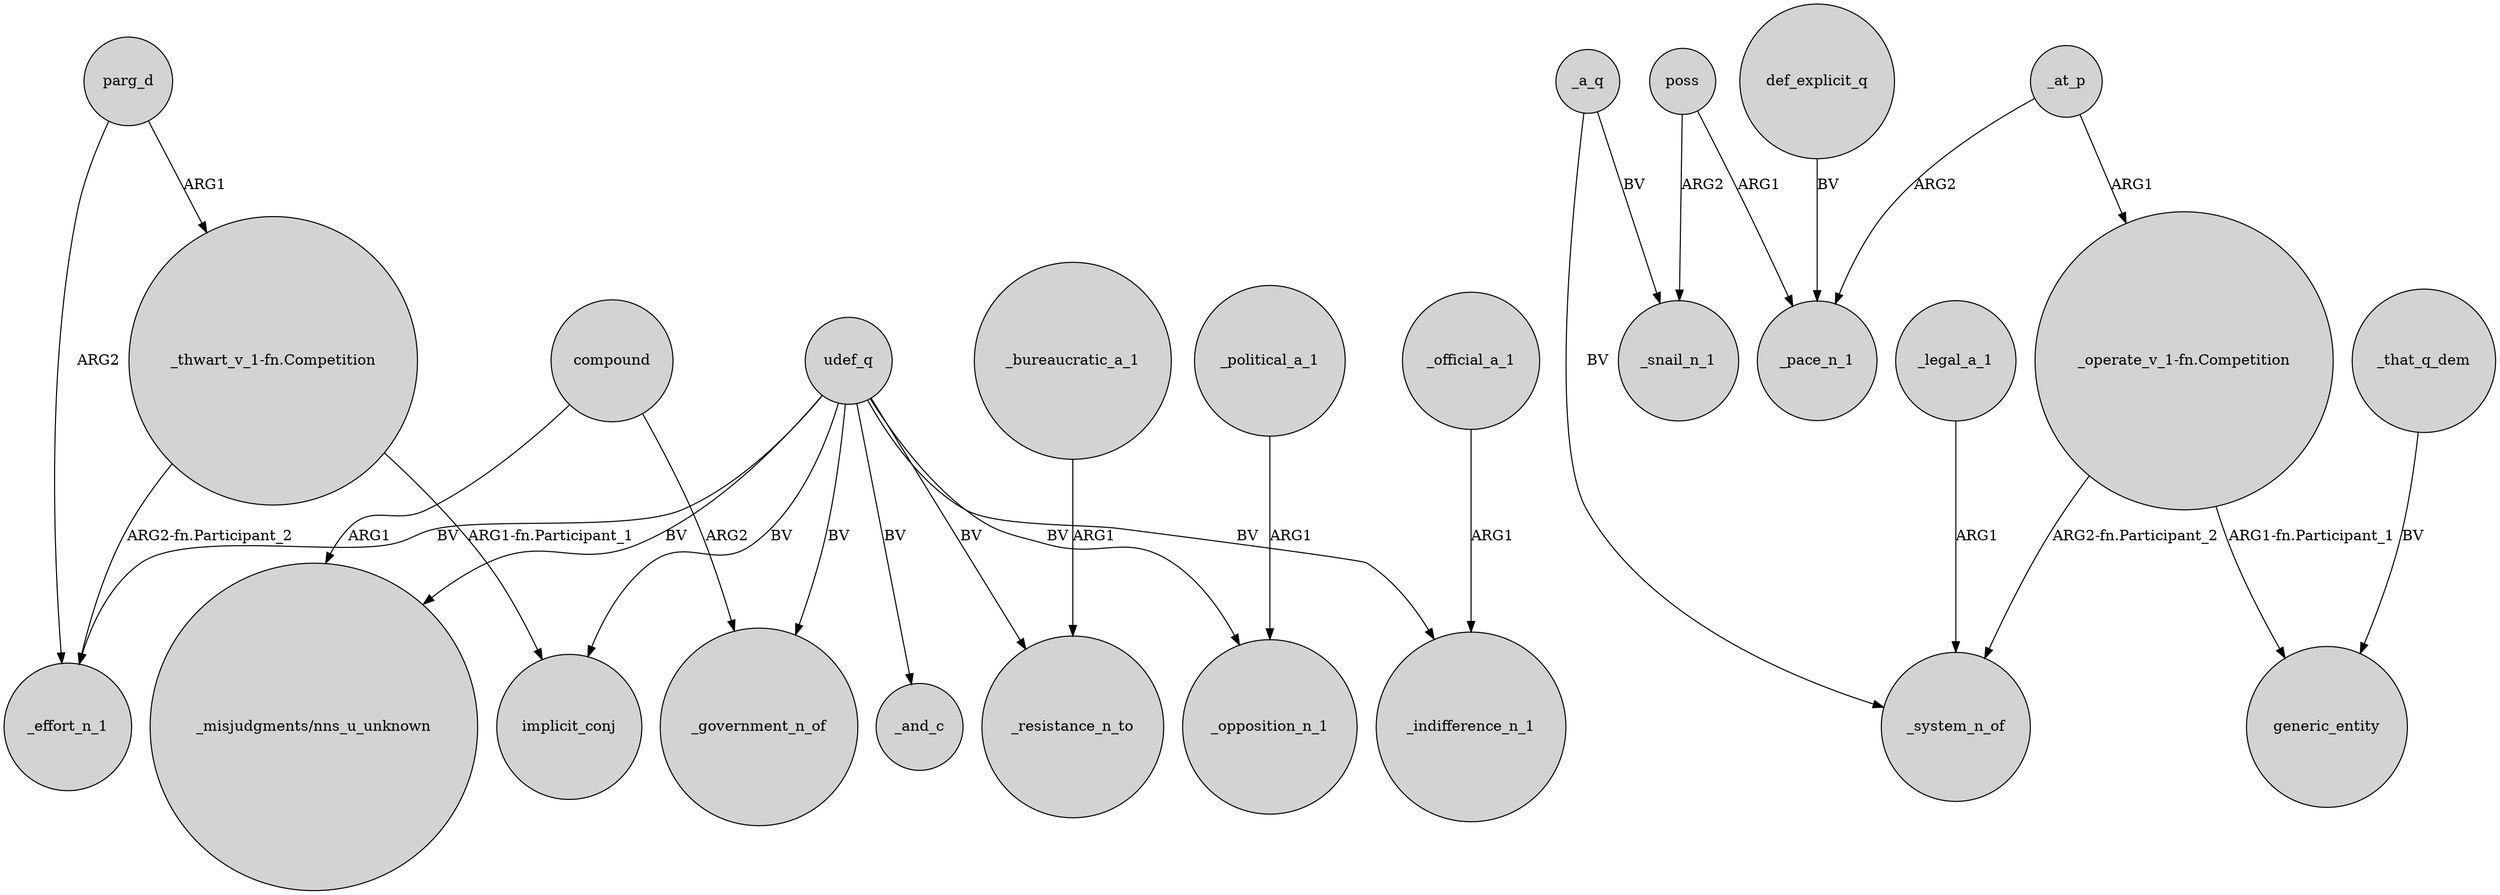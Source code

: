 digraph {
	node [shape=circle style=filled]
	udef_q -> _effort_n_1 [label=BV]
	compound -> _government_n_of [label=ARG2]
	udef_q -> _government_n_of [label=BV]
	compound -> "_misjudgments/nns_u_unknown" [label=ARG1]
	_bureaucratic_a_1 -> _resistance_n_to [label=ARG1]
	poss -> _snail_n_1 [label=ARG2]
	udef_q -> _opposition_n_1 [label=BV]
	udef_q -> _and_c [label=BV]
	parg_d -> "_thwart_v_1-fn.Competition" [label=ARG1]
	_legal_a_1 -> _system_n_of [label=ARG1]
	parg_d -> _effort_n_1 [label=ARG2]
	_official_a_1 -> _indifference_n_1 [label=ARG1]
	"_thwart_v_1-fn.Competition" -> _effort_n_1 [label="ARG2-fn.Participant_2"]
	"_operate_v_1-fn.Competition" -> _system_n_of [label="ARG2-fn.Participant_2"]
	def_explicit_q -> _pace_n_1 [label=BV]
	_at_p -> _pace_n_1 [label=ARG2]
	_political_a_1 -> _opposition_n_1 [label=ARG1]
	udef_q -> "_misjudgments/nns_u_unknown" [label=BV]
	poss -> _pace_n_1 [label=ARG1]
	_at_p -> "_operate_v_1-fn.Competition" [label=ARG1]
	"_operate_v_1-fn.Competition" -> generic_entity [label="ARG1-fn.Participant_1"]
	udef_q -> _indifference_n_1 [label=BV]
	"_thwart_v_1-fn.Competition" -> implicit_conj [label="ARG1-fn.Participant_1"]
	_that_q_dem -> generic_entity [label=BV]
	udef_q -> _resistance_n_to [label=BV]
	_a_q -> _snail_n_1 [label=BV]
	udef_q -> implicit_conj [label=BV]
	_a_q -> _system_n_of [label=BV]
}
